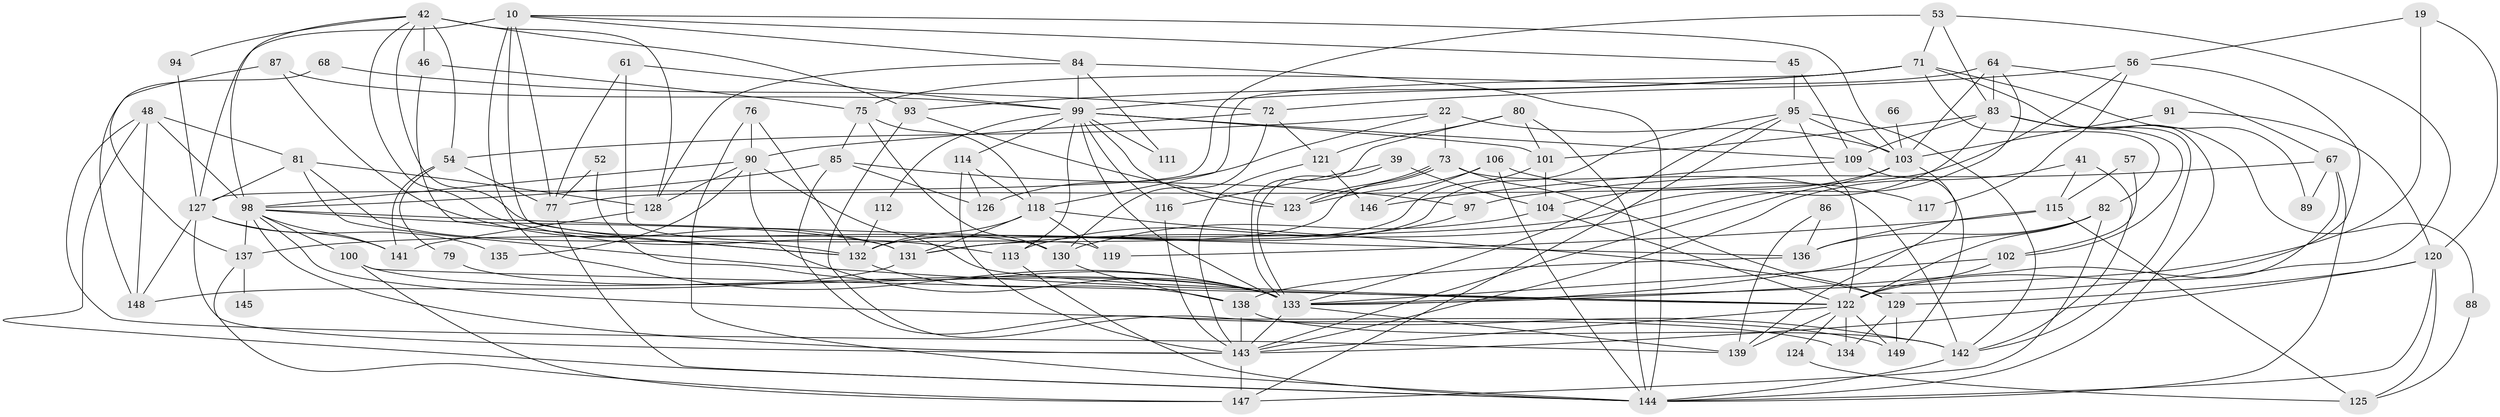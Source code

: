 // original degree distribution, {4: 0.22818791946308725, 3: 0.28187919463087246, 6: 0.09395973154362416, 7: 0.040268456375838924, 5: 0.174496644295302, 2: 0.15436241610738255, 8: 0.026845637583892617}
// Generated by graph-tools (version 1.1) at 2025/55/03/04/25 21:55:14]
// undirected, 89 vertices, 216 edges
graph export_dot {
graph [start="1"]
  node [color=gray90,style=filled];
  10 [super="+5"];
  19;
  22;
  39 [super="+15"];
  41;
  42 [super="+37"];
  45;
  46;
  48 [super="+28"];
  52;
  53;
  54;
  56;
  57;
  61;
  64 [super="+34"];
  66;
  67;
  68;
  71 [super="+62"];
  72;
  73 [super="+9"];
  75;
  76;
  77;
  79;
  80;
  81;
  82 [super="+13"];
  83 [super="+51"];
  84;
  85;
  86;
  87;
  88;
  89;
  90 [super="+44"];
  91;
  93 [super="+74"];
  94;
  95 [super="+65"];
  97;
  98 [super="+38+60+43"];
  99 [super="+49+96"];
  100;
  101 [super="+35"];
  102 [super="+92"];
  103 [super="+3+59"];
  104;
  106;
  109;
  111;
  112;
  113;
  114;
  115;
  116;
  117;
  118 [super="+58"];
  119;
  120 [super="+21"];
  121;
  122 [super="+8+50"];
  123;
  124;
  125;
  126 [super="+2"];
  127 [super="+11+110"];
  128 [super="+4"];
  129;
  130 [super="+23"];
  131 [super="+33"];
  132 [super="+108"];
  133 [super="+78+31+14+63"];
  134 [super="+32"];
  135;
  136;
  137 [super="+105"];
  138 [super="+6"];
  139;
  141;
  142 [super="+36"];
  143 [super="+69+17+30+107"];
  144 [super="+55"];
  145;
  146;
  147 [super="+25"];
  148;
  149 [super="+140"];
  10 -- 132 [weight=2];
  10 -- 45;
  10 -- 77;
  10 -- 103;
  10 -- 84;
  10 -- 133;
  10 -- 127 [weight=2];
  19 -- 56;
  19 -- 120;
  19 -- 133;
  22 -- 73 [weight=2];
  22 -- 54;
  22 -- 126;
  22 -- 103;
  39 -- 116;
  39 -- 104;
  39 -- 133;
  41 -- 115;
  41 -- 142;
  41 -- 143;
  42 -- 54;
  42 -- 46;
  42 -- 94;
  42 -- 130;
  42 -- 128;
  42 -- 113;
  42 -- 98;
  42 -- 93 [weight=2];
  45 -- 109;
  45 -- 95;
  46 -- 75;
  46 -- 132;
  48 -- 81;
  48 -- 148;
  48 -- 144;
  48 -- 98;
  48 -- 139;
  52 -- 77;
  52 -- 133;
  53 -- 127;
  53 -- 71;
  53 -- 83;
  53 -- 122;
  54 -- 77;
  54 -- 79;
  54 -- 141;
  56 -- 77;
  56 -- 72;
  56 -- 117;
  56 -- 122;
  57 -- 102;
  57 -- 115;
  61 -- 77;
  61 -- 99;
  61 -- 119;
  64 -- 67;
  64 -- 75;
  64 -- 83 [weight=2];
  64 -- 103;
  64 -- 131;
  66 -- 103 [weight=2];
  67 -- 144;
  67 -- 89;
  67 -- 97;
  67 -- 133;
  68 -- 72;
  68 -- 148;
  71 -- 89;
  71 -- 99;
  71 -- 144;
  71 -- 82;
  71 -- 118;
  71 -- 93;
  72 -- 121;
  72 -- 130;
  72 -- 90;
  73 -- 123;
  73 -- 123;
  73 -- 129;
  73 -- 131;
  73 -- 142;
  75 -- 85;
  75 -- 118;
  75 -- 130;
  76 -- 90;
  76 -- 144;
  76 -- 132;
  77 -- 144;
  79 -- 133;
  80 -- 121;
  80 -- 144;
  80 -- 133;
  80 -- 101;
  81 -- 127;
  81 -- 128;
  81 -- 122;
  81 -- 132;
  82 -- 133;
  82 -- 122;
  82 -- 136;
  82 -- 147;
  83 -- 101;
  83 -- 109;
  83 -- 137;
  83 -- 88;
  83 -- 102;
  83 -- 142;
  84 -- 144;
  84 -- 111;
  84 -- 128;
  84 -- 99;
  85 -- 98;
  85 -- 97;
  85 -- 126;
  85 -- 134;
  86 -- 136;
  86 -- 139;
  87 -- 137;
  87 -- 131;
  87 -- 99;
  88 -- 125;
  90 -- 98;
  90 -- 122;
  90 -- 135;
  90 -- 133;
  90 -- 128;
  91 -- 120;
  91 -- 103 [weight=2];
  93 -- 142;
  93 -- 123;
  94 -- 127;
  95 -- 147;
  95 -- 103;
  95 -- 122 [weight=2];
  95 -- 133;
  95 -- 142;
  95 -- 132;
  97 -- 113;
  98 -- 141;
  98 -- 131;
  98 -- 136;
  98 -- 137;
  98 -- 149;
  98 -- 143 [weight=2];
  98 -- 100;
  99 -- 113;
  99 -- 111;
  99 -- 112;
  99 -- 116;
  99 -- 133 [weight=2];
  99 -- 101;
  99 -- 114;
  99 -- 123;
  99 -- 109;
  100 -- 122;
  100 -- 147 [weight=2];
  100 -- 133;
  101 -- 104;
  101 -- 132;
  102 -- 122;
  102 -- 133 [weight=2];
  103 -- 104;
  103 -- 143;
  103 -- 139;
  104 -- 130;
  104 -- 122;
  106 -- 123;
  106 -- 117;
  106 -- 146;
  106 -- 144;
  109 -- 146;
  109 -- 149;
  112 -- 132;
  113 -- 144;
  114 -- 126;
  114 -- 118;
  114 -- 143;
  115 -- 119;
  115 -- 136;
  115 -- 125;
  116 -- 143;
  118 -- 131;
  118 -- 129;
  118 -- 119;
  118 -- 132;
  120 -- 125;
  120 -- 129 [weight=2];
  120 -- 144 [weight=2];
  120 -- 143;
  121 -- 146;
  121 -- 143;
  122 -- 134;
  122 -- 139;
  122 -- 124;
  122 -- 149;
  122 -- 143 [weight=3];
  124 -- 125;
  127 -- 141 [weight=2];
  127 -- 143 [weight=2];
  127 -- 135;
  127 -- 148;
  128 -- 141;
  129 -- 149 [weight=2];
  129 -- 134;
  130 -- 138;
  131 -- 148;
  132 -- 138;
  133 -- 139;
  133 -- 143 [weight=2];
  136 -- 138;
  137 -- 145 [weight=2];
  137 -- 147;
  138 -- 143;
  138 -- 142;
  142 -- 144;
  143 -- 147 [weight=2];
}
